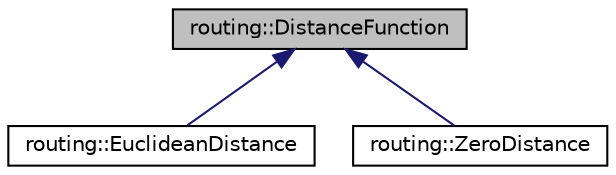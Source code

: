 digraph "routing::DistanceFunction"
{
 // LATEX_PDF_SIZE
  edge [fontname="Helvetica",fontsize="10",labelfontname="Helvetica",labelfontsize="10"];
  node [fontname="Helvetica",fontsize="10",shape=record];
  Node1 [label="routing::DistanceFunction",height=0.2,width=0.4,color="black", fillcolor="grey75", style="filled", fontcolor="black",tooltip=" "];
  Node1 -> Node2 [dir="back",color="midnightblue",fontsize="10",style="solid",fontname="Helvetica"];
  Node2 [label="routing::EuclideanDistance",height=0.2,width=0.4,color="black", fillcolor="white", style="filled",URL="$classrouting_1_1EuclideanDistance.html",tooltip=" "];
  Node1 -> Node3 [dir="back",color="midnightblue",fontsize="10",style="solid",fontname="Helvetica"];
  Node3 [label="routing::ZeroDistance",height=0.2,width=0.4,color="black", fillcolor="white", style="filled",URL="$classrouting_1_1ZeroDistance.html",tooltip=" "];
}
